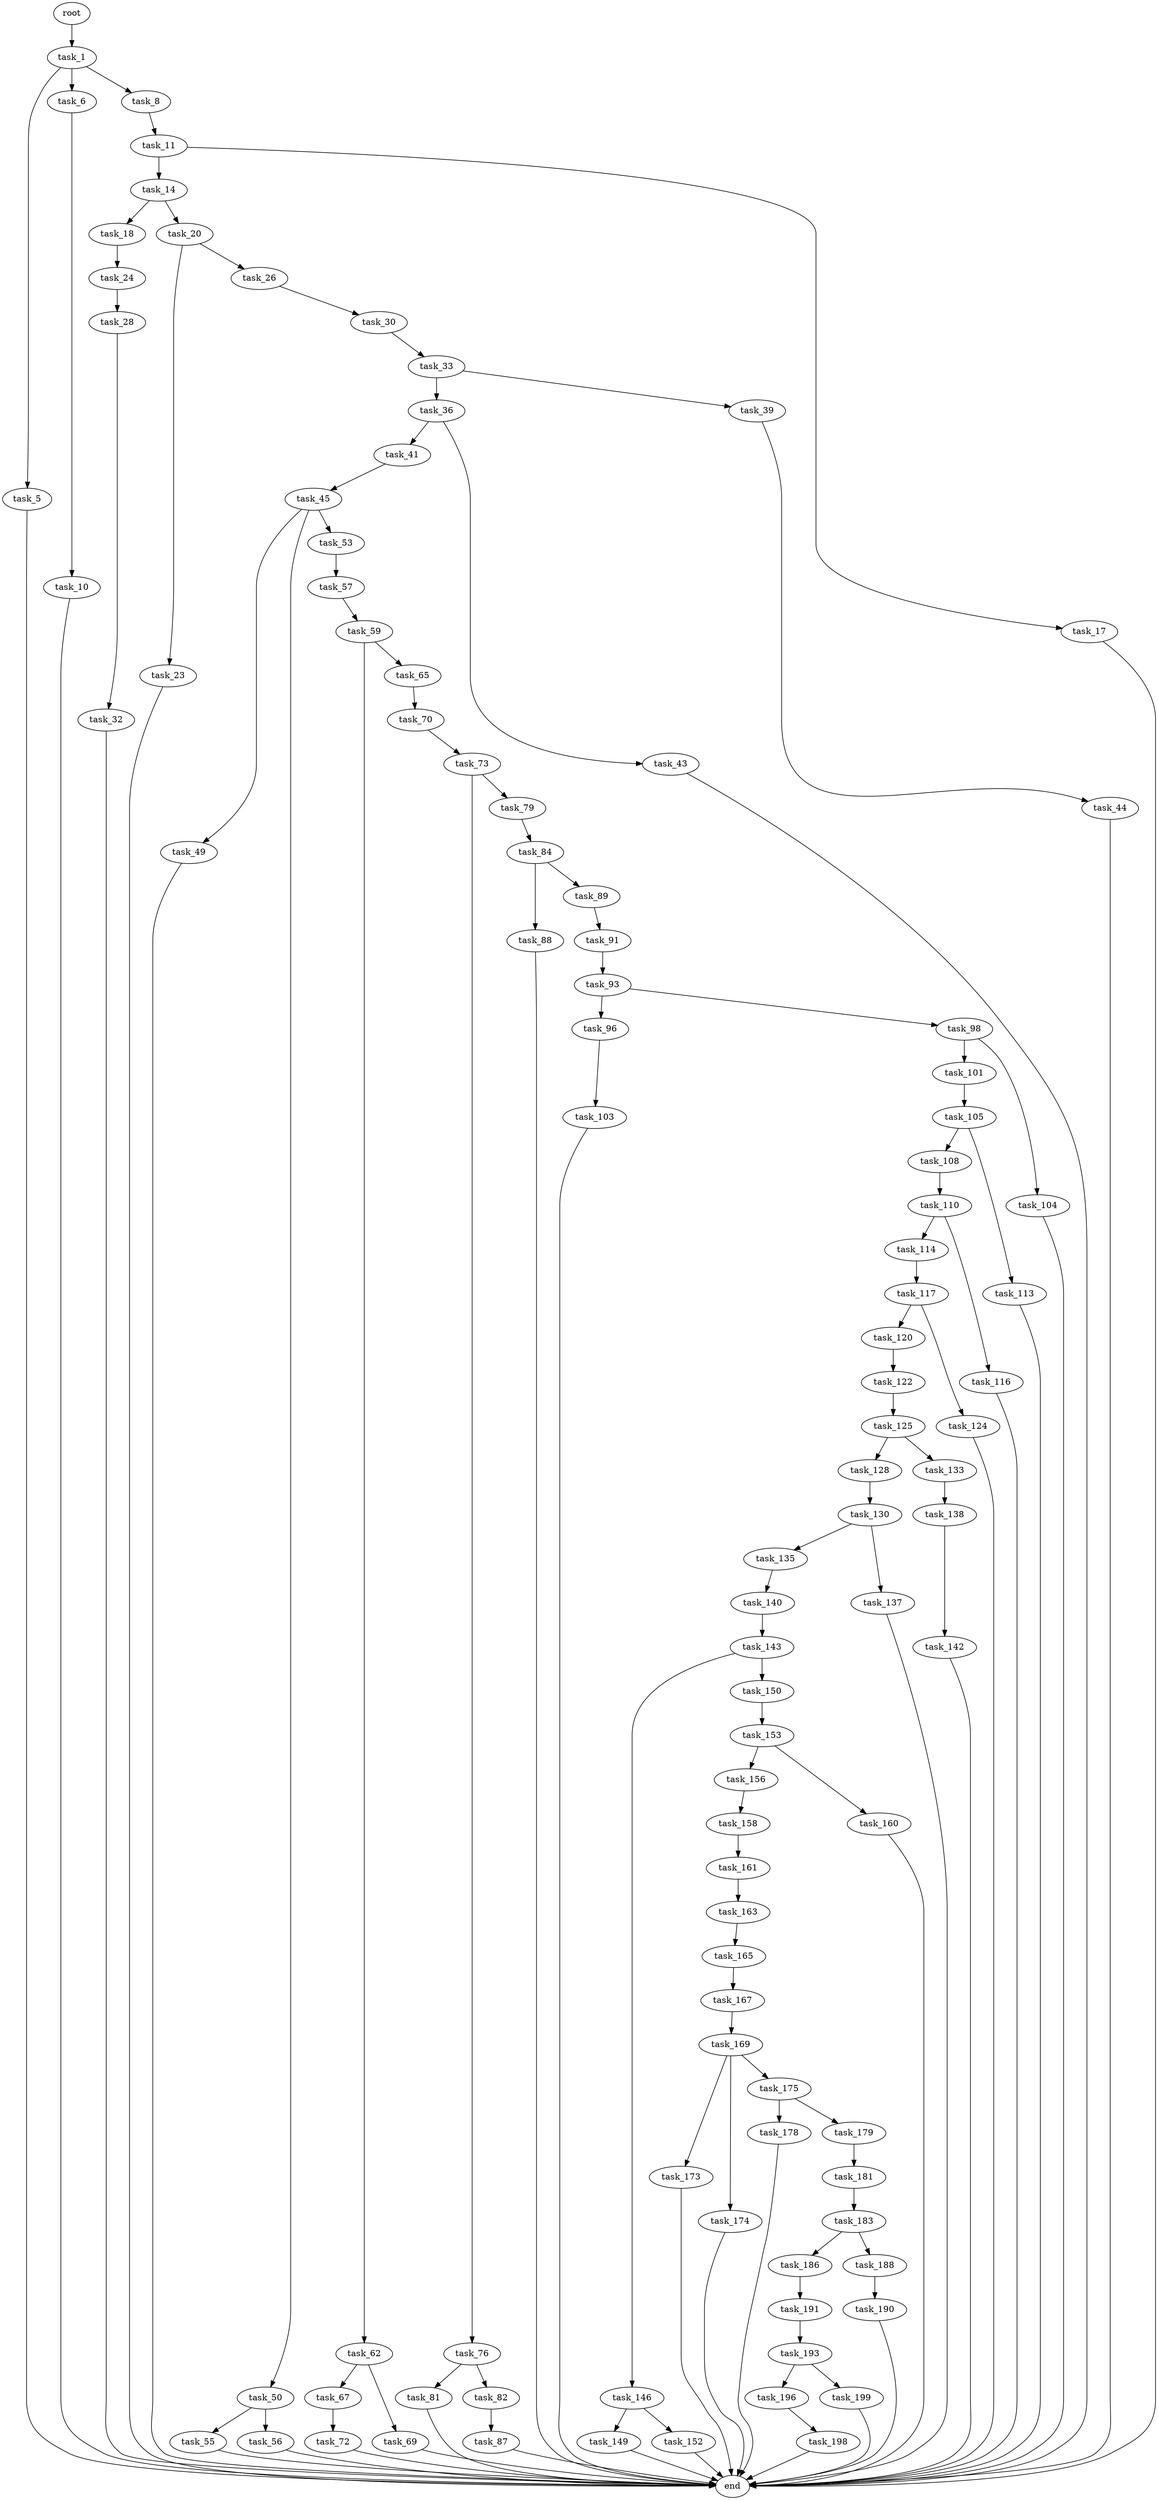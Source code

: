 digraph G {
  root [size="0.000000"];
  task_1 [size="164727158247.000000"];
  task_5 [size="108558808277.000000"];
  task_6 [size="4158267757.000000"];
  task_8 [size="2300844945.000000"];
  task_10 [size="782757789696.000000"];
  task_11 [size="1241957505.000000"];
  task_14 [size="19200000697.000000"];
  task_17 [size="231928233984.000000"];
  task_18 [size="41265663583.000000"];
  task_20 [size="1651372806.000000"];
  task_23 [size="1073741824000.000000"];
  task_24 [size="134217728000.000000"];
  task_26 [size="22404582240.000000"];
  task_28 [size="452285768606.000000"];
  task_30 [size="1073741824000.000000"];
  task_32 [size="6525674830.000000"];
  task_33 [size="12397330076.000000"];
  task_36 [size="35542240817.000000"];
  task_39 [size="1251101159329.000000"];
  task_41 [size="6619371397.000000"];
  task_43 [size="134217728000.000000"];
  task_44 [size="37773679071.000000"];
  task_45 [size="28769779351.000000"];
  task_49 [size="3337929780.000000"];
  task_50 [size="12249934338.000000"];
  task_53 [size="92645863930.000000"];
  task_55 [size="28991029248.000000"];
  task_56 [size="404538648126.000000"];
  task_57 [size="27913717952.000000"];
  task_59 [size="1962767412.000000"];
  task_62 [size="1073741824000.000000"];
  task_65 [size="15952547296.000000"];
  task_67 [size="28991029248.000000"];
  task_69 [size="782757789696.000000"];
  task_70 [size="11744833194.000000"];
  task_72 [size="204987178157.000000"];
  task_73 [size="231928233984.000000"];
  task_76 [size="364310192982.000000"];
  task_79 [size="8589934592.000000"];
  task_81 [size="1662420083.000000"];
  task_82 [size="1073741824000.000000"];
  task_84 [size="12047321910.000000"];
  task_87 [size="15319840875.000000"];
  task_88 [size="17643320077.000000"];
  task_89 [size="9553163421.000000"];
  task_91 [size="23240058267.000000"];
  task_93 [size="134217728000.000000"];
  task_96 [size="68719476736.000000"];
  task_98 [size="7418647331.000000"];
  task_101 [size="368293445632.000000"];
  task_103 [size="231928233984.000000"];
  task_104 [size="9188145805.000000"];
  task_105 [size="653088038866.000000"];
  task_108 [size="12329480584.000000"];
  task_110 [size="559516979468.000000"];
  task_113 [size="8589934592.000000"];
  task_114 [size="34009841874.000000"];
  task_116 [size="190908593859.000000"];
  task_117 [size="1073741824000.000000"];
  task_120 [size="549755813888.000000"];
  task_122 [size="6930702479.000000"];
  task_124 [size="8589934592.000000"];
  task_125 [size="7870723382.000000"];
  task_128 [size="17720837459.000000"];
  task_130 [size="18862747907.000000"];
  task_133 [size="3130360657.000000"];
  task_135 [size="12946439672.000000"];
  task_137 [size="368293445632.000000"];
  task_138 [size="13559219314.000000"];
  task_140 [size="665682991027.000000"];
  task_142 [size="68212130479.000000"];
  task_143 [size="1233216042693.000000"];
  task_146 [size="29812356424.000000"];
  task_149 [size="28991029248.000000"];
  task_150 [size="306197843245.000000"];
  task_152 [size="782757789696.000000"];
  task_153 [size="185281084269.000000"];
  task_156 [size="152664051243.000000"];
  task_158 [size="1337243163.000000"];
  task_160 [size="15811545349.000000"];
  task_161 [size="36596376426.000000"];
  task_163 [size="782757789696.000000"];
  task_165 [size="782757789696.000000"];
  task_167 [size="1073741824000.000000"];
  task_169 [size="696704066024.000000"];
  task_173 [size="549755813888.000000"];
  task_174 [size="8589934592.000000"];
  task_175 [size="2429497103.000000"];
  task_178 [size="51974890757.000000"];
  task_179 [size="8589934592.000000"];
  task_181 [size="128361861041.000000"];
  task_183 [size="231928233984.000000"];
  task_186 [size="1073741824000.000000"];
  task_188 [size="1342119825.000000"];
  task_190 [size="1124392001127.000000"];
  task_191 [size="1073741824000.000000"];
  task_193 [size="1037142902.000000"];
  task_196 [size="5150345376.000000"];
  task_198 [size="549755813888.000000"];
  task_199 [size="134217728000.000000"];
  end [size="0.000000"];

  root -> task_1 [size="1.000000"];
  task_1 -> task_5 [size="536870912.000000"];
  task_1 -> task_6 [size="536870912.000000"];
  task_1 -> task_8 [size="536870912.000000"];
  task_5 -> end [size="1.000000"];
  task_6 -> task_10 [size="209715200.000000"];
  task_8 -> task_11 [size="75497472.000000"];
  task_10 -> end [size="1.000000"];
  task_11 -> task_14 [size="33554432.000000"];
  task_11 -> task_17 [size="33554432.000000"];
  task_14 -> task_18 [size="301989888.000000"];
  task_14 -> task_20 [size="301989888.000000"];
  task_17 -> end [size="1.000000"];
  task_18 -> task_24 [size="679477248.000000"];
  task_20 -> task_23 [size="33554432.000000"];
  task_20 -> task_26 [size="33554432.000000"];
  task_23 -> end [size="1.000000"];
  task_24 -> task_28 [size="209715200.000000"];
  task_26 -> task_30 [size="536870912.000000"];
  task_28 -> task_32 [size="411041792.000000"];
  task_30 -> task_33 [size="838860800.000000"];
  task_32 -> end [size="1.000000"];
  task_33 -> task_36 [size="33554432.000000"];
  task_33 -> task_39 [size="33554432.000000"];
  task_36 -> task_41 [size="679477248.000000"];
  task_36 -> task_43 [size="679477248.000000"];
  task_39 -> task_44 [size="838860800.000000"];
  task_41 -> task_45 [size="134217728.000000"];
  task_43 -> end [size="1.000000"];
  task_44 -> end [size="1.000000"];
  task_45 -> task_49 [size="679477248.000000"];
  task_45 -> task_50 [size="679477248.000000"];
  task_45 -> task_53 [size="679477248.000000"];
  task_49 -> end [size="1.000000"];
  task_50 -> task_55 [size="301989888.000000"];
  task_50 -> task_56 [size="301989888.000000"];
  task_53 -> task_57 [size="75497472.000000"];
  task_55 -> end [size="1.000000"];
  task_56 -> end [size="1.000000"];
  task_57 -> task_59 [size="33554432.000000"];
  task_59 -> task_62 [size="33554432.000000"];
  task_59 -> task_65 [size="33554432.000000"];
  task_62 -> task_67 [size="838860800.000000"];
  task_62 -> task_69 [size="838860800.000000"];
  task_65 -> task_70 [size="33554432.000000"];
  task_67 -> task_72 [size="75497472.000000"];
  task_69 -> end [size="1.000000"];
  task_70 -> task_73 [size="33554432.000000"];
  task_72 -> end [size="1.000000"];
  task_73 -> task_76 [size="301989888.000000"];
  task_73 -> task_79 [size="301989888.000000"];
  task_76 -> task_81 [size="536870912.000000"];
  task_76 -> task_82 [size="536870912.000000"];
  task_79 -> task_84 [size="33554432.000000"];
  task_81 -> end [size="1.000000"];
  task_82 -> task_87 [size="838860800.000000"];
  task_84 -> task_88 [size="209715200.000000"];
  task_84 -> task_89 [size="209715200.000000"];
  task_87 -> end [size="1.000000"];
  task_88 -> end [size="1.000000"];
  task_89 -> task_91 [size="209715200.000000"];
  task_91 -> task_93 [size="536870912.000000"];
  task_93 -> task_96 [size="209715200.000000"];
  task_93 -> task_98 [size="209715200.000000"];
  task_96 -> task_103 [size="134217728.000000"];
  task_98 -> task_101 [size="679477248.000000"];
  task_98 -> task_104 [size="679477248.000000"];
  task_101 -> task_105 [size="411041792.000000"];
  task_103 -> end [size="1.000000"];
  task_104 -> end [size="1.000000"];
  task_105 -> task_108 [size="679477248.000000"];
  task_105 -> task_113 [size="679477248.000000"];
  task_108 -> task_110 [size="33554432.000000"];
  task_110 -> task_114 [size="536870912.000000"];
  task_110 -> task_116 [size="536870912.000000"];
  task_113 -> end [size="1.000000"];
  task_114 -> task_117 [size="33554432.000000"];
  task_116 -> end [size="1.000000"];
  task_117 -> task_120 [size="838860800.000000"];
  task_117 -> task_124 [size="838860800.000000"];
  task_120 -> task_122 [size="536870912.000000"];
  task_122 -> task_125 [size="411041792.000000"];
  task_124 -> end [size="1.000000"];
  task_125 -> task_128 [size="33554432.000000"];
  task_125 -> task_133 [size="33554432.000000"];
  task_128 -> task_130 [size="838860800.000000"];
  task_130 -> task_135 [size="301989888.000000"];
  task_130 -> task_137 [size="301989888.000000"];
  task_133 -> task_138 [size="75497472.000000"];
  task_135 -> task_140 [size="411041792.000000"];
  task_137 -> end [size="1.000000"];
  task_138 -> task_142 [size="838860800.000000"];
  task_140 -> task_143 [size="411041792.000000"];
  task_142 -> end [size="1.000000"];
  task_143 -> task_146 [size="838860800.000000"];
  task_143 -> task_150 [size="838860800.000000"];
  task_146 -> task_149 [size="536870912.000000"];
  task_146 -> task_152 [size="536870912.000000"];
  task_149 -> end [size="1.000000"];
  task_150 -> task_153 [size="209715200.000000"];
  task_152 -> end [size="1.000000"];
  task_153 -> task_156 [size="411041792.000000"];
  task_153 -> task_160 [size="411041792.000000"];
  task_156 -> task_158 [size="134217728.000000"];
  task_158 -> task_161 [size="33554432.000000"];
  task_160 -> end [size="1.000000"];
  task_161 -> task_163 [size="679477248.000000"];
  task_163 -> task_165 [size="679477248.000000"];
  task_165 -> task_167 [size="679477248.000000"];
  task_167 -> task_169 [size="838860800.000000"];
  task_169 -> task_173 [size="679477248.000000"];
  task_169 -> task_174 [size="679477248.000000"];
  task_169 -> task_175 [size="679477248.000000"];
  task_173 -> end [size="1.000000"];
  task_174 -> end [size="1.000000"];
  task_175 -> task_178 [size="134217728.000000"];
  task_175 -> task_179 [size="134217728.000000"];
  task_178 -> end [size="1.000000"];
  task_179 -> task_181 [size="33554432.000000"];
  task_181 -> task_183 [size="411041792.000000"];
  task_183 -> task_186 [size="301989888.000000"];
  task_183 -> task_188 [size="301989888.000000"];
  task_186 -> task_191 [size="838860800.000000"];
  task_188 -> task_190 [size="33554432.000000"];
  task_190 -> end [size="1.000000"];
  task_191 -> task_193 [size="838860800.000000"];
  task_193 -> task_196 [size="75497472.000000"];
  task_193 -> task_199 [size="75497472.000000"];
  task_196 -> task_198 [size="411041792.000000"];
  task_198 -> end [size="1.000000"];
  task_199 -> end [size="1.000000"];
}
